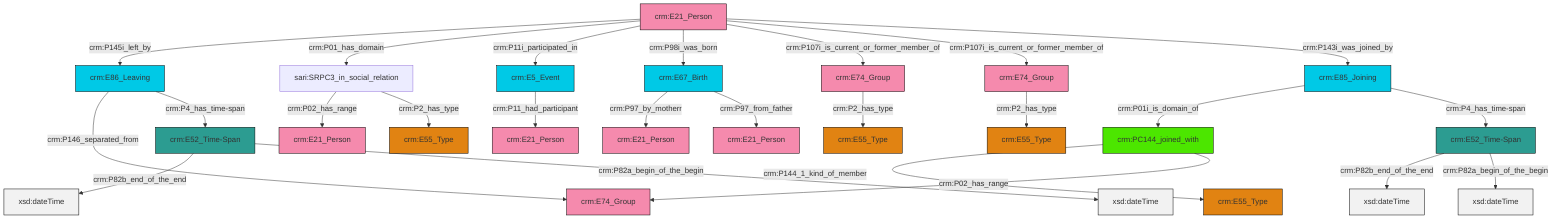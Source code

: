 graph TD
classDef Literal fill:#f2f2f2,stroke:#000000;
classDef CRM_Entity fill:#FFFFFF,stroke:#000000;
classDef Temporal_Entity fill:#00C9E6, stroke:#000000;
classDef Type fill:#E18312, stroke:#000000;
classDef Time-Span fill:#2C9C91, stroke:#000000;
classDef Appellation fill:#FFEB7F, stroke:#000000;
classDef Place fill:#008836, stroke:#000000;
classDef Persistent_Item fill:#B266B2, stroke:#000000;
classDef Conceptual_Object fill:#FFD700, stroke:#000000;
classDef Physical_Thing fill:#D2B48C, stroke:#000000;
classDef Actor fill:#f58aad, stroke:#000000;
classDef PC_Classes fill:#4ce600, stroke:#000000;
classDef Multi fill:#cccccc,stroke:#000000;

2["crm:E5_Event"]:::Temporal_Entity -->|crm:P11_had_participant| 3["crm:E21_Person"]:::Actor
0["crm:E86_Leaving"]:::Temporal_Entity -->|crm:P146_separated_from| 4["crm:E74_Group"]:::Actor
12["crm:E85_Joining"]:::Temporal_Entity -->|crm:P01i_is_domain_of| 13["crm:PC144_joined_with"]:::PC_Classes
14["crm:E21_Person"]:::Actor -->|crm:P145i_left_by| 0["crm:E86_Leaving"]:::Temporal_Entity
8["crm:E52_Time-Span"]:::Time-Span -->|crm:P82b_end_of_the_end| 23[xsd:dateTime]:::Literal
14["crm:E21_Person"]:::Actor -->|crm:P01_has_domain| 17["sari:SRPC3_in_social_relation"]:::Default
14["crm:E21_Person"]:::Actor -->|crm:P11i_participated_in| 2["crm:E5_Event"]:::Temporal_Entity
21["crm:E67_Birth"]:::Temporal_Entity -->|crm:P97_by_motherr| 24["crm:E21_Person"]:::Actor
17["sari:SRPC3_in_social_relation"]:::Default -->|crm:P02_has_range| 27["crm:E21_Person"]:::Actor
8["crm:E52_Time-Span"]:::Time-Span -->|crm:P82a_begin_of_the_begin| 29[xsd:dateTime]:::Literal
14["crm:E21_Person"]:::Actor -->|crm:P98i_was_born| 21["crm:E67_Birth"]:::Temporal_Entity
6["crm:E74_Group"]:::Actor -->|crm:P2_has_type| 35["crm:E55_Type"]:::Type
36["crm:E74_Group"]:::Actor -->|crm:P2_has_type| 10["crm:E55_Type"]:::Type
0["crm:E86_Leaving"]:::Temporal_Entity -->|crm:P4_has_time-span| 8["crm:E52_Time-Span"]:::Time-Span
14["crm:E21_Person"]:::Actor -->|crm:P107i_is_current_or_former_member_of| 6["crm:E74_Group"]:::Actor
21["crm:E67_Birth"]:::Temporal_Entity -->|crm:P97_from_father| 33["crm:E21_Person"]:::Actor
38["crm:E52_Time-Span"]:::Time-Span -->|crm:P82b_end_of_the_end| 42[xsd:dateTime]:::Literal
12["crm:E85_Joining"]:::Temporal_Entity -->|crm:P4_has_time-span| 38["crm:E52_Time-Span"]:::Time-Span
13["crm:PC144_joined_with"]:::PC_Classes -->|crm:P144_1_kind_of_member| 15["crm:E55_Type"]:::Type
14["crm:E21_Person"]:::Actor -->|crm:P107i_is_current_or_former_member_of| 36["crm:E74_Group"]:::Actor
14["crm:E21_Person"]:::Actor -->|crm:P143i_was_joined_by| 12["crm:E85_Joining"]:::Temporal_Entity
17["sari:SRPC3_in_social_relation"]:::Default -->|crm:P2_has_type| 19["crm:E55_Type"]:::Type
13["crm:PC144_joined_with"]:::PC_Classes -->|crm:P02_has_range| 4["crm:E74_Group"]:::Actor
38["crm:E52_Time-Span"]:::Time-Span -->|crm:P82a_begin_of_the_begin| 46[xsd:dateTime]:::Literal